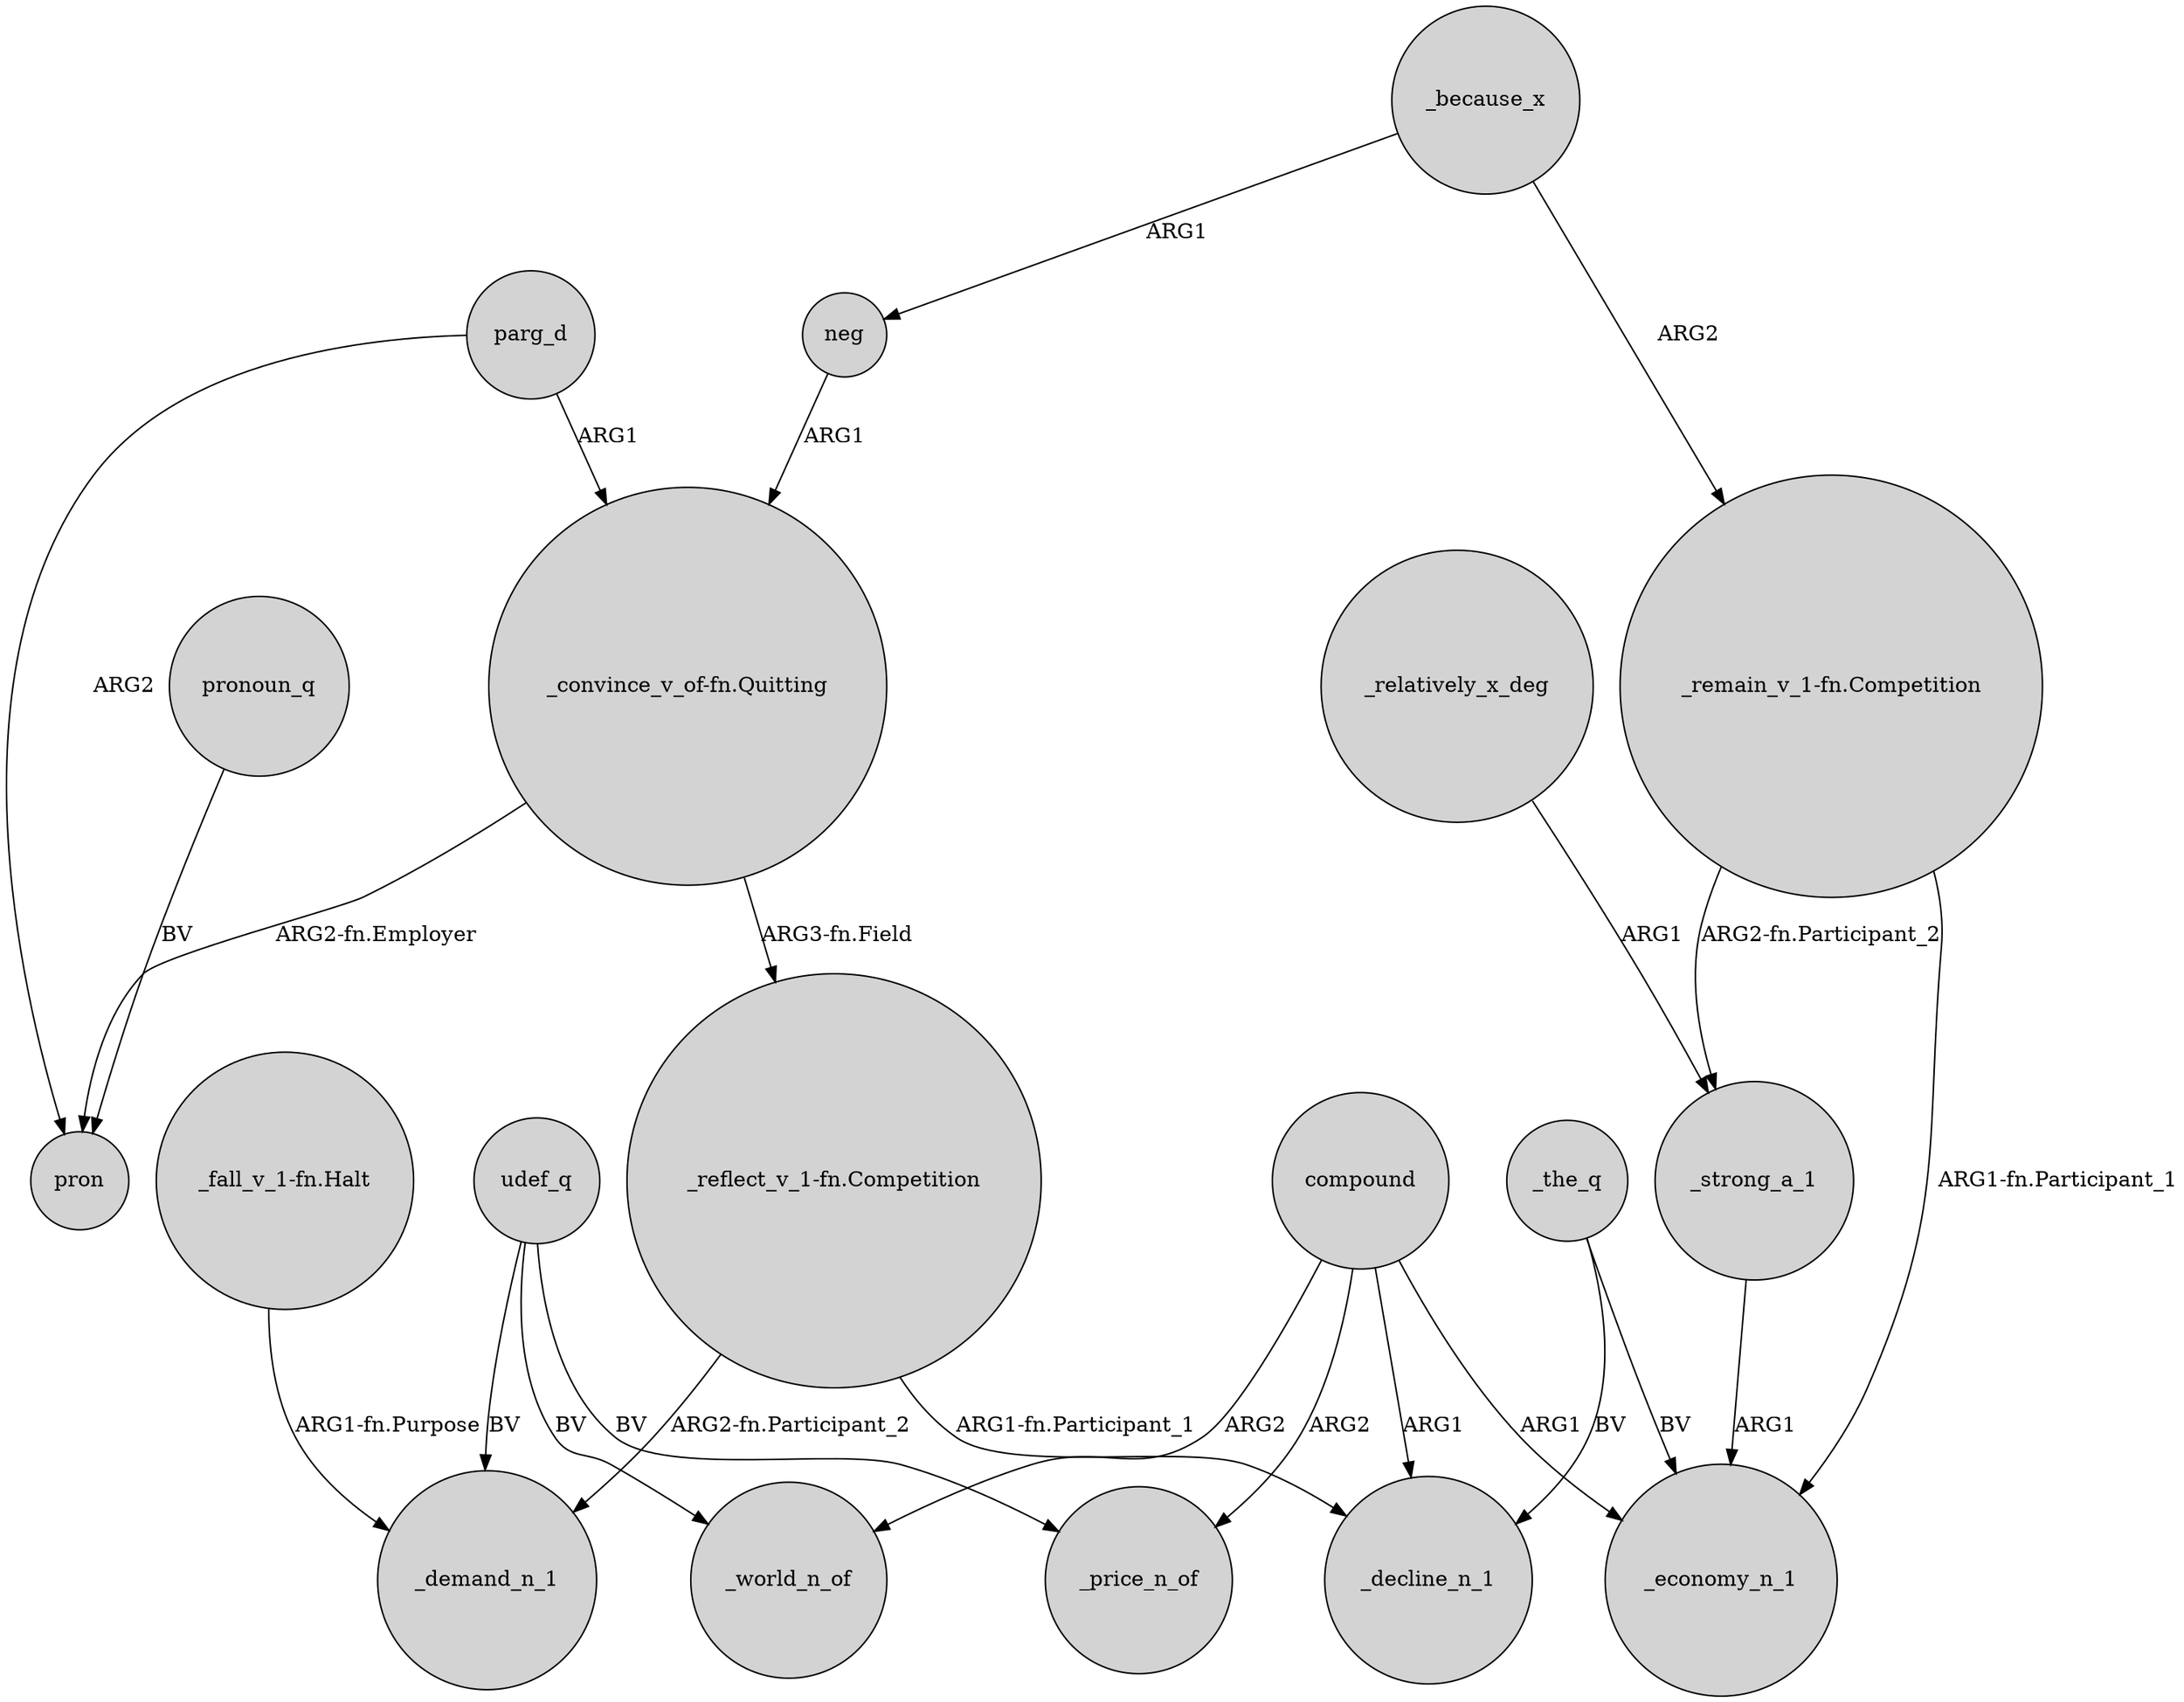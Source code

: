 digraph {
	node [shape=circle style=filled]
	"_convince_v_of-fn.Quitting" -> pron [label="ARG2-fn.Employer"]
	"_fall_v_1-fn.Halt" -> _demand_n_1 [label="ARG1-fn.Purpose"]
	udef_q -> _world_n_of [label=BV]
	udef_q -> _price_n_of [label=BV]
	parg_d -> pron [label=ARG2]
	_because_x -> neg [label=ARG1]
	"_convince_v_of-fn.Quitting" -> "_reflect_v_1-fn.Competition" [label="ARG3-fn.Field"]
	compound -> _economy_n_1 [label=ARG1]
	parg_d -> "_convince_v_of-fn.Quitting" [label=ARG1]
	compound -> _decline_n_1 [label=ARG1]
	_because_x -> "_remain_v_1-fn.Competition" [label=ARG2]
	"_reflect_v_1-fn.Competition" -> _decline_n_1 [label="ARG1-fn.Participant_1"]
	pronoun_q -> pron [label=BV]
	"_remain_v_1-fn.Competition" -> _economy_n_1 [label="ARG1-fn.Participant_1"]
	compound -> _price_n_of [label=ARG2]
	"_reflect_v_1-fn.Competition" -> _demand_n_1 [label="ARG2-fn.Participant_2"]
	udef_q -> _demand_n_1 [label=BV]
	_relatively_x_deg -> _strong_a_1 [label=ARG1]
	"_remain_v_1-fn.Competition" -> _strong_a_1 [label="ARG2-fn.Participant_2"]
	compound -> _world_n_of [label=ARG2]
	_strong_a_1 -> _economy_n_1 [label=ARG1]
	_the_q -> _decline_n_1 [label=BV]
	neg -> "_convince_v_of-fn.Quitting" [label=ARG1]
	_the_q -> _economy_n_1 [label=BV]
}
